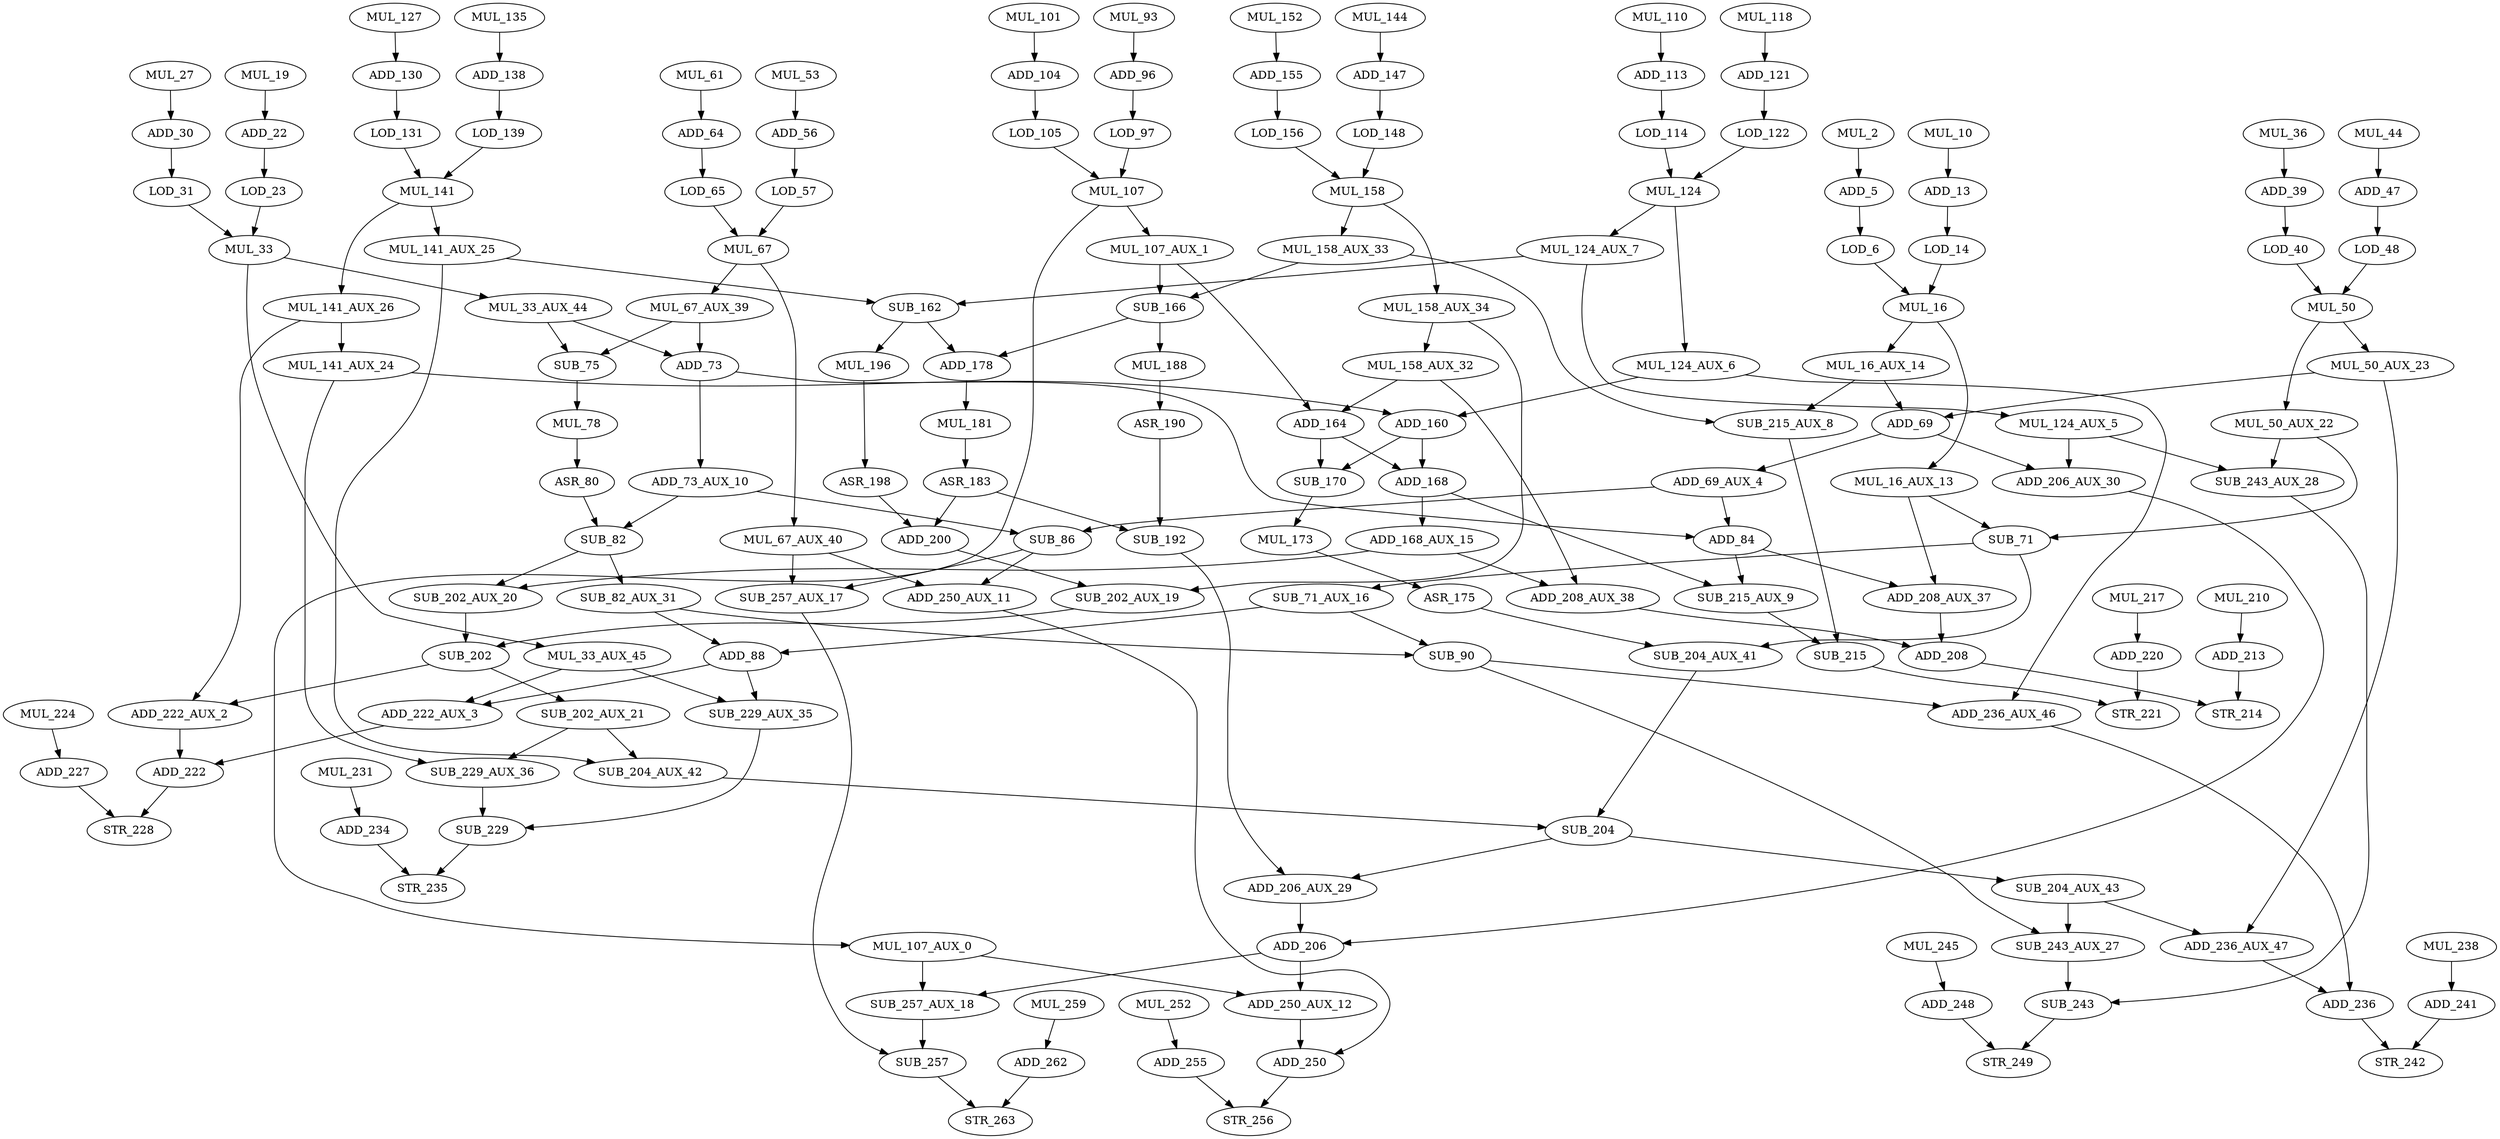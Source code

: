 digraph jpeg_idct_ifast {
	MUL_53 [label = MUL_53 ];
	SUB_257_AUX_17 [label = SUB_257_AUX_17 ];
	MUL_50_AUX_22 [label = MUL_50_AUX_22 ];
	ADD_220 [label = ADD_220 ];
	MUL_16_AUX_13 [label = MUL_16_AUX_13 ];
	MUL_124_AUX_6 [label = MUL_124_AUX_6 ];
	MUL_252 [label = MUL_252 ];
	STR_221 [label = STR_221 ];
	MUL_127 [label = MUL_127 ];
	MUL_238 [label = MUL_238 ];
	SUB_229_AUX_36 [label = SUB_229_AUX_36 ];
	STR_214 [label = STR_214 ];
	MUL_107_AUX_1 [label = MUL_107_AUX_1 ];
	MUL_141_AUX_25 [label = MUL_141_AUX_25 ];
	MUL_245 [label = MUL_245 ];
	ADD_160 [label = ADD_160 ];
	ADD_147 [label = ADD_147 ];
	MUL_118 [label = MUL_118 ];
	SUB_243_AUX_27 [label = SUB_243_AUX_27 ];
	SUB_90 [label = SUB_90 ];
	LOD_156 [label = LOD_156 ];
	MUL_158 [label = MUL_158 ];
	MUL_124_AUX_5 [label = MUL_124_AUX_5 ];
	ADD_113 [label = ADD_113 ];
	SUB_243_AUX_28 [label = SUB_243_AUX_28 ];
	ADD_13 [label = ADD_13 ];
	ADD_255 [label = ADD_255 ];
	MUL_61 [label = MUL_61 ];
	ADD_206_AUX_29 [label = ADD_206_AUX_29 ];
	ADD_250 [label = ADD_250 ];
	SUB_204_AUX_43 [label = SUB_204_AUX_43 ];
	ASR_80 [label = ASR_80 ];
	ADD_234 [label = ADD_234 ];
	ADD_206 [label = ADD_206 ];
	LOD_14 [label = LOD_14 ];
	LOD_105 [label = LOD_105 ];
	ADD_56 [label = ADD_56 ];
	MUL_67 [label = MUL_67 ];
	SUB_257 [label = SUB_257 ];
	ADD_236 [label = ADD_236 ];
	ADD_262 [label = ADD_262 ];
	SUB_204_AUX_42 [label = SUB_204_AUX_42 ];
	ASR_198 [label = ASR_198 ];
	MUL_217 [label = MUL_217 ];
	MUL_124 [label = MUL_124 ];
	ASR_175 [label = ASR_175 ];
	MUL_141 [label = MUL_141 ];
	MUL_16_AUX_14 [label = MUL_16_AUX_14 ];
	ADD_208_AUX_38 [label = ADD_208_AUX_38 ];
	SUB_204 [label = SUB_204 ];
	MUL_158_AUX_33 [label = MUL_158_AUX_33 ];
	MUL_33 [label = MUL_33 ];
	STR_228 [label = STR_228 ];
	MUL_10 [label = MUL_10 ];
	ADD_222 [label = ADD_222 ];
	MUL_135 [label = MUL_135 ];
	MUL_196 [label = MUL_196 ];
	ADD_250_AUX_11 [label = ADD_250_AUX_11 ];
	ADD_69_AUX_4 [label = ADD_69_AUX_4 ];
	MUL_67_AUX_39 [label = MUL_67_AUX_39 ];
	ADD_64 [label = ADD_64 ];
	MUL_78 [label = MUL_78 ];
	SUB_229 [label = SUB_229 ];
	ADD_155 [label = ADD_155 ];
	MUL_188 [label = MUL_188 ];
	LOD_131 [label = LOD_131 ];
	LOD_48 [label = LOD_48 ];
	ADD_164 [label = ADD_164 ];
	LOD_114 [label = LOD_114 ];
	MUL_210 [label = MUL_210 ];
	ADD_22 [label = ADD_22 ];
	MUL_19 [label = MUL_19 ];
	SUB_202_AUX_20 [label = SUB_202_AUX_20 ];
	SUB_257_AUX_18 [label = SUB_257_AUX_18 ];
	ADD_250_AUX_12 [label = ADD_250_AUX_12 ];
	ADD_248 [label = ADD_248 ];
	ADD_208_AUX_37 [label = ADD_208_AUX_37 ];
	MUL_67_AUX_40 [label = MUL_67_AUX_40 ];
	MUL_158_AUX_32 [label = MUL_158_AUX_32 ];
	ADD_236_AUX_46 [label = ADD_236_AUX_46 ];
	LOD_122 [label = LOD_122 ];
	ADD_178 [label = ADD_178 ];
	SUB_202 [label = SUB_202 ];
	MUL_33_AUX_45 [label = MUL_33_AUX_45 ];
	MUL_50_AUX_23 [label = MUL_50_AUX_23 ];
	MUL_259 [label = MUL_259 ];
	MUL_141_AUX_24 [label = MUL_141_AUX_24 ];
	ADD_84 [label = ADD_84 ];
	STR_263 [label = STR_263 ];
	SUB_75 [label = SUB_75 ];
	ADD_222_AUX_3 [label = ADD_222_AUX_3 ];
	ADD_206_AUX_30 [label = ADD_206_AUX_30 ];
	SUB_162 [label = SUB_162 ];
	MUL_33_AUX_44 [label = MUL_33_AUX_44 ];
	MUL_124_AUX_7 [label = MUL_124_AUX_7 ];
	MUL_152 [label = MUL_152 ];
	LOD_97 [label = LOD_97 ];
	SUB_71 [label = SUB_71 ];
	SUB_71_AUX_16 [label = SUB_71_AUX_16 ];
	SUB_170 [label = SUB_170 ];
	ADD_121 [label = ADD_121 ];
	LOD_6 [label = LOD_6 ];
	MUL_93 [label = MUL_93 ];
	MUL_44 [label = MUL_44 ];
	SUB_202_AUX_21 [label = SUB_202_AUX_21 ];
	SUB_204_AUX_41 [label = SUB_204_AUX_41 ];
	STR_256 [label = STR_256 ];
	MUL_36 [label = MUL_36 ];
	ADD_104 [label = ADD_104 ];
	LOD_148 [label = LOD_148 ];
	ADD_73_AUX_10 [label = ADD_73_AUX_10 ];
	STR_242 [label = STR_242 ];
	MUL_2 [label = MUL_2 ];
	LOD_40 [label = LOD_40 ];
	ADD_168 [label = ADD_168 ];
	MUL_231 [label = MUL_231 ];
	SUB_82_AUX_31 [label = SUB_82_AUX_31 ];
	LOD_65 [label = LOD_65 ];
	MUL_144 [label = MUL_144 ];
	ADD_241 [label = ADD_241 ];
	ADD_88 [label = ADD_88 ];
	ADD_30 [label = ADD_30 ];
	ADD_208 [label = ADD_208 ];
	MUL_224 [label = MUL_224 ];
	ADD_200 [label = ADD_200 ];
	ADD_213 [label = ADD_213 ];
	LOD_57 [label = LOD_57 ];
	ADD_236_AUX_47 [label = ADD_236_AUX_47 ];
	MUL_110 [label = MUL_110 ];
	ADD_138 [label = ADD_138 ];
	LOD_139 [label = LOD_139 ];
	MUL_27 [label = MUL_27 ];
	MUL_107_AUX_0 [label = MUL_107_AUX_0 ];
	ADD_222_AUX_2 [label = ADD_222_AUX_2 ];
	SUB_166 [label = SUB_166 ];
	ADD_130 [label = ADD_130 ];
	SUB_215_AUX_8 [label = SUB_215_AUX_8 ];
	LOD_23 [label = LOD_23 ];
	SUB_215 [label = SUB_215 ];
	MUL_158_AUX_34 [label = MUL_158_AUX_34 ];
	ADD_227 [label = ADD_227 ];
	ADD_47 [label = ADD_47 ];
	ADD_5 [label = ADD_5 ];
	SUB_86 [label = SUB_86 ];
	MUL_101 [label = MUL_101 ];
	ASR_190 [label = ASR_190 ];
	SUB_202_AUX_19 [label = SUB_202_AUX_19 ];
	ADD_73 [label = ADD_73 ];
	SUB_243 [label = SUB_243 ];
	MUL_107 [label = MUL_107 ];
	STR_249 [label = STR_249 ];
	ASR_183 [label = ASR_183 ];
	SUB_215_AUX_9 [label = SUB_215_AUX_9 ];
	SUB_82 [label = SUB_82 ];
	ADD_168_AUX_15 [label = ADD_168_AUX_15 ];
	SUB_192 [label = SUB_192 ];
	MUL_50 [label = MUL_50 ];
	MUL_173 [label = MUL_173 ];
	ADD_39 [label = ADD_39 ];
	ADD_69 [label = ADD_69 ];
	ADD_96 [label = ADD_96 ];
	MUL_141_AUX_26 [label = MUL_141_AUX_26 ];
	MUL_16 [label = MUL_16 ];
	SUB_229_AUX_35 [label = SUB_229_AUX_35 ];
	STR_235 [label = STR_235 ];
	LOD_31 [label = LOD_31 ];
	MUL_181 [label = MUL_181 ];
	ADD_73->ADD_84 [ name = 0 ];
	LOD_65->MUL_67 [ name = 1 ];
	MUL_2->ADD_5 [ name = 2 ];
	LOD_6->MUL_16 [ name = 3 ];
	SUB_162->ADD_178 [ name = 4 ];
	MUL_44->ADD_47 [ name = 5 ];
	MUL_36->ADD_39 [ name = 6 ];
	SUB_215_AUX_8->SUB_215 [ name = 7 ];
	ADD_222_AUX_3->ADD_222 [ name = 8 ];
	SUB_71->SUB_204_AUX_41 [ name = 9 ];
	MUL_141_AUX_26->ADD_222_AUX_2 [ name = 10 ];
	MUL_124->MUL_124_AUX_6 [ name = 11 ];
	ADD_30->LOD_31 [ name = 12 ];
	LOD_139->MUL_141 [ name = 13 ];
	MUL_252->ADD_255 [ name = 14 ];
	LOD_23->MUL_33 [ name = 15 ];
	LOD_131->MUL_141 [ name = 16 ];
	SUB_204_AUX_43->SUB_243_AUX_27 [ name = 17 ];
	SUB_166->MUL_188 [ name = 18 ];
	ADD_39->LOD_40 [ name = 19 ];
	ADD_164->SUB_170 [ name = 20 ];
	SUB_257_AUX_18->SUB_257 [ name = 21 ];
	ADD_220->STR_221 [ name = 22 ];
	SUB_204_AUX_41->SUB_204 [ name = 23 ];
	ASR_198->ADD_200 [ name = 24 ];
	ASR_183->SUB_192 [ name = 25 ];
	MUL_16_AUX_13->ADD_208_AUX_37 [ name = 26 ];
	SUB_162->MUL_196 [ name = 27 ];
	MUL_188->ASR_190 [ name = 28 ];
	MUL_196->ASR_198 [ name = 29 ];
	ADD_56->LOD_57 [ name = 30 ];
	ADD_262->STR_263 [ name = 31 ];
	ADD_121->LOD_122 [ name = 32 ];
	SUB_204->ADD_206_AUX_29 [ name = 33 ];
	MUL_141_AUX_24->ADD_160 [ name = 34 ];
	MUL_152->ADD_155 [ name = 35 ];
	SUB_202->ADD_222_AUX_2 [ name = 36 ];
	MUL_124_AUX_6->ADD_160 [ name = 37 ];
	MUL_158_AUX_34->SUB_202_AUX_19 [ name = 38 ];
	SUB_257_AUX_17->SUB_257 [ name = 39 ];
	ADD_84->ADD_208_AUX_37 [ name = 40 ];
	MUL_141_AUX_26->MUL_141_AUX_24 [ name = 41 ];
	MUL_144->ADD_147 [ name = 42 ];
	MUL_27->ADD_30 [ name = 43 ];
	MUL_93->ADD_96 [ name = 44 ];
	MUL_19->ADD_22 [ name = 45 ];
	ADD_147->LOD_148 [ name = 46 ];
	SUB_86->ADD_250_AUX_11 [ name = 47 ];
	ADD_227->STR_228 [ name = 48 ];
	ADD_241->STR_242 [ name = 49 ];
	MUL_33_AUX_44->ADD_73 [ name = 50 ];
	SUB_229_AUX_35->SUB_229 [ name = 51 ];
	MUL_124_AUX_5->ADD_206_AUX_30 [ name = 52 ];
	SUB_202_AUX_21->SUB_229_AUX_36 [ name = 53 ];
	MUL_50_AUX_22->SUB_71 [ name = 54 ];
	MUL_67_AUX_39->SUB_75 [ name = 55 ];
	MUL_50_AUX_23->ADD_69 [ name = 56 ];
	MUL_124->MUL_124_AUX_7 [ name = 57 ];
	LOD_122->MUL_124 [ name = 58 ];
	MUL_158_AUX_34->MUL_158_AUX_32 [ name = 59 ];
	MUL_158->MUL_158_AUX_33 [ name = 60 ];
	ADD_69->ADD_69_AUX_4 [ name = 61 ];
	MUL_67->MUL_67_AUX_40 [ name = 62 ];
	LOD_114->MUL_124 [ name = 63 ];
	SUB_75->MUL_78 [ name = 64 ];
	MUL_158_AUX_32->ADD_164 [ name = 65 ];
	ADD_69->ADD_206_AUX_30 [ name = 66 ];
	MUL_238->ADD_241 [ name = 67 ];
	MUL_107->MUL_107_AUX_1 [ name = 68 ];
	SUB_202_AUX_20->SUB_202 [ name = 69 ];
	ADD_208_AUX_37->ADD_208 [ name = 70 ];
	MUL_33_AUX_44->SUB_75 [ name = 71 ];
	MUL_50_AUX_23->ADD_236_AUX_47 [ name = 72 ];
	SUB_82_AUX_31->ADD_88 [ name = 73 ];
	ADD_155->LOD_156 [ name = 74 ];
	ADD_222->STR_228 [ name = 75 ];
	MUL_50->MUL_50_AUX_23 [ name = 76 ];
	MUL_107_AUX_0->ADD_250_AUX_12 [ name = 77 ];
	MUL_181->ASR_183 [ name = 78 ];
	SUB_71->SUB_71_AUX_16 [ name = 79 ];
	MUL_158->MUL_158_AUX_34 [ name = 80 ];
	MUL_78->ASR_80 [ name = 81 ];
	MUL_158_AUX_33->SUB_215_AUX_8 [ name = 82 ];
	ADD_178->MUL_181 [ name = 83 ];
	MUL_224->ADD_227 [ name = 84 ];
	ADD_5->LOD_6 [ name = 85 ];
	ADD_96->LOD_97 [ name = 86 ];
	SUB_166->ADD_178 [ name = 87 ];
	MUL_107_AUX_1->ADD_164 [ name = 88 ];
	SUB_204_AUX_42->SUB_204 [ name = 89 ];
	ADD_22->LOD_23 [ name = 90 ];
	MUL_210->ADD_213 [ name = 91 ];
	ADD_206_AUX_29->ADD_206 [ name = 92 ];
	MUL_107_AUX_0->SUB_257_AUX_18 [ name = 93 ];
	ADD_164->ADD_168 [ name = 94 ];
	MUL_259->ADD_262 [ name = 95 ];
	MUL_67_AUX_39->ADD_73 [ name = 96 ];
	ADD_236->STR_242 [ name = 97 ];
	SUB_202_AUX_19->SUB_202 [ name = 98 ];
	ADD_160->ADD_168 [ name = 99 ];
	MUL_50->MUL_50_AUX_22 [ name = 100 ];
	MUL_33_AUX_45->SUB_229_AUX_35 [ name = 101 ];
	SUB_202_AUX_21->SUB_204_AUX_42 [ name = 102 ];
	ADD_88->SUB_229_AUX_35 [ name = 103 ];
	MUL_16_AUX_14->SUB_215_AUX_8 [ name = 104 ];
	MUL_124_AUX_7->SUB_162 [ name = 105 ];
	ADD_200->SUB_202_AUX_19 [ name = 106 ];
	LOD_31->MUL_33 [ name = 107 ];
	SUB_90->ADD_236_AUX_46 [ name = 108 ];
	LOD_48->MUL_50 [ name = 109 ];
	ASR_80->SUB_82 [ name = 110 ];
	ADD_206->ADD_250_AUX_12 [ name = 111 ];
	SUB_229->STR_235 [ name = 112 ];
	SUB_215_AUX_9->SUB_215 [ name = 113 ];
	MUL_173->ASR_175 [ name = 114 ];
	MUL_33_AUX_45->ADD_222_AUX_3 [ name = 115 ];
	MUL_16->MUL_16_AUX_13 [ name = 116 ];
	SUB_82->SUB_202_AUX_20 [ name = 117 ];
	ADD_250_AUX_11->ADD_250 [ name = 118 ];
	SUB_243_AUX_27->SUB_243 [ name = 119 ];
	ADD_113->LOD_114 [ name = 120 ];
	ADD_168->SUB_215_AUX_9 [ name = 121 ];
	ADD_73_AUX_10->SUB_82 [ name = 122 ];
	SUB_243->STR_249 [ name = 123 ];
	ADD_73_AUX_10->SUB_86 [ name = 124 ];
	MUL_245->ADD_248 [ name = 125 ];
	ADD_206_AUX_30->ADD_206 [ name = 126 ];
	SUB_202->SUB_202_AUX_21 [ name = 127 ];
	ADD_168_AUX_15->SUB_202_AUX_20 [ name = 128 ];
	MUL_107->MUL_107_AUX_0 [ name = 129 ];
	ADD_236_AUX_47->ADD_236 [ name = 130 ];
	ADD_168_AUX_15->ADD_208_AUX_38 [ name = 131 ];
	ADD_130->LOD_131 [ name = 132 ];
	ADD_255->STR_256 [ name = 133 ];
	ADD_213->STR_214 [ name = 134 ];
	LOD_97->MUL_107 [ name = 135 ];
	MUL_67_AUX_40->ADD_250_AUX_11 [ name = 136 ];
	SUB_229_AUX_36->SUB_229 [ name = 137 ];
	MUL_231->ADD_234 [ name = 138 ];
	LOD_14->MUL_16 [ name = 139 ];
	ASR_183->ADD_200 [ name = 140 ];
	MUL_67_AUX_40->SUB_257_AUX_17 [ name = 141 ];
	MUL_127->ADD_130 [ name = 142 ];
	MUL_101->ADD_104 [ name = 143 ];
	ADD_138->LOD_139 [ name = 144 ];
	ADD_84->SUB_215_AUX_9 [ name = 145 ];
	MUL_118->ADD_121 [ name = 146 ];
	ADD_206->SUB_257_AUX_18 [ name = 147 ];
	MUL_141->MUL_141_AUX_26 [ name = 148 ];
	SUB_243_AUX_28->SUB_243 [ name = 149 ];
	MUL_67->MUL_67_AUX_39 [ name = 150 ];
	MUL_158_AUX_33->SUB_166 [ name = 151 ];
	ADD_69_AUX_4->SUB_86 [ name = 152 ];
	LOD_148->MUL_158 [ name = 153 ];
	MUL_158_AUX_32->ADD_208_AUX_38 [ name = 154 ];
	SUB_257->STR_263 [ name = 155 ];
	ADD_47->LOD_48 [ name = 156 ];
	ADD_222_AUX_2->ADD_222 [ name = 157 ];
	SUB_82_AUX_31->SUB_90 [ name = 158 ];
	MUL_53->ADD_56 [ name = 159 ];
	MUL_141_AUX_24->SUB_229_AUX_36 [ name = 160 ];
	MUL_124_AUX_6->ADD_236_AUX_46 [ name = 161 ];
	SUB_215->STR_221 [ name = 162 ];
	ADD_88->ADD_222_AUX_3 [ name = 163 ];
	ADD_208->STR_214 [ name = 164 ];
	MUL_141_AUX_25->SUB_204_AUX_42 [ name = 165 ];
	MUL_124_AUX_7->MUL_124_AUX_5 [ name = 166 ];
	ASR_175->SUB_204_AUX_41 [ name = 167 ];
	MUL_16_AUX_14->ADD_69 [ name = 168 ];
	ADD_208_AUX_38->ADD_208 [ name = 169 ];
	MUL_141_AUX_25->SUB_162 [ name = 170 ];
	LOD_57->MUL_67 [ name = 171 ];
	MUL_33->MUL_33_AUX_45 [ name = 172 ];
	LOD_156->MUL_158 [ name = 173 ];
	MUL_50_AUX_22->SUB_243_AUX_28 [ name = 174 ];
	ADD_104->LOD_105 [ name = 175 ];
	ADD_64->LOD_65 [ name = 176 ];
	ADD_69_AUX_4->ADD_84 [ name = 177 ];
	SUB_204->SUB_204_AUX_43 [ name = 178 ];
	MUL_217->ADD_220 [ name = 179 ];
	SUB_192->ADD_206_AUX_29 [ name = 180 ];
	MUL_135->ADD_138 [ name = 181 ];
	MUL_61->ADD_64 [ name = 182 ];
	ADD_73->ADD_73_AUX_10 [ name = 183 ];
	ASR_190->SUB_192 [ name = 184 ];
	SUB_86->SUB_257_AUX_17 [ name = 185 ];
	SUB_82->SUB_82_AUX_31 [ name = 186 ];
	ADD_248->STR_249 [ name = 187 ];
	SUB_204_AUX_43->ADD_236_AUX_47 [ name = 188 ];
	ADD_234->STR_235 [ name = 189 ];
	SUB_71_AUX_16->SUB_90 [ name = 190 ];
	LOD_40->MUL_50 [ name = 191 ];
	SUB_170->MUL_173 [ name = 192 ];
	MUL_124_AUX_5->SUB_243_AUX_28 [ name = 193 ];
	ADD_250->STR_256 [ name = 194 ];
	LOD_105->MUL_107 [ name = 195 ];
	ADD_168->ADD_168_AUX_15 [ name = 196 ];
	MUL_141->MUL_141_AUX_25 [ name = 197 ];
	MUL_33->MUL_33_AUX_44 [ name = 198 ];
	MUL_10->ADD_13 [ name = 199 ];
	MUL_16->MUL_16_AUX_14 [ name = 200 ];
	MUL_107_AUX_1->SUB_166 [ name = 201 ];
	SUB_71_AUX_16->ADD_88 [ name = 202 ];
	SUB_90->SUB_243_AUX_27 [ name = 203 ];
	ADD_13->LOD_14 [ name = 204 ];
	MUL_16_AUX_13->SUB_71 [ name = 205 ];
	MUL_110->ADD_113 [ name = 206 ];
	ADD_160->SUB_170 [ name = 207 ];
	ADD_250_AUX_12->ADD_250 [ name = 208 ];
	ADD_236_AUX_46->ADD_236 [ name = 209 ];
}
